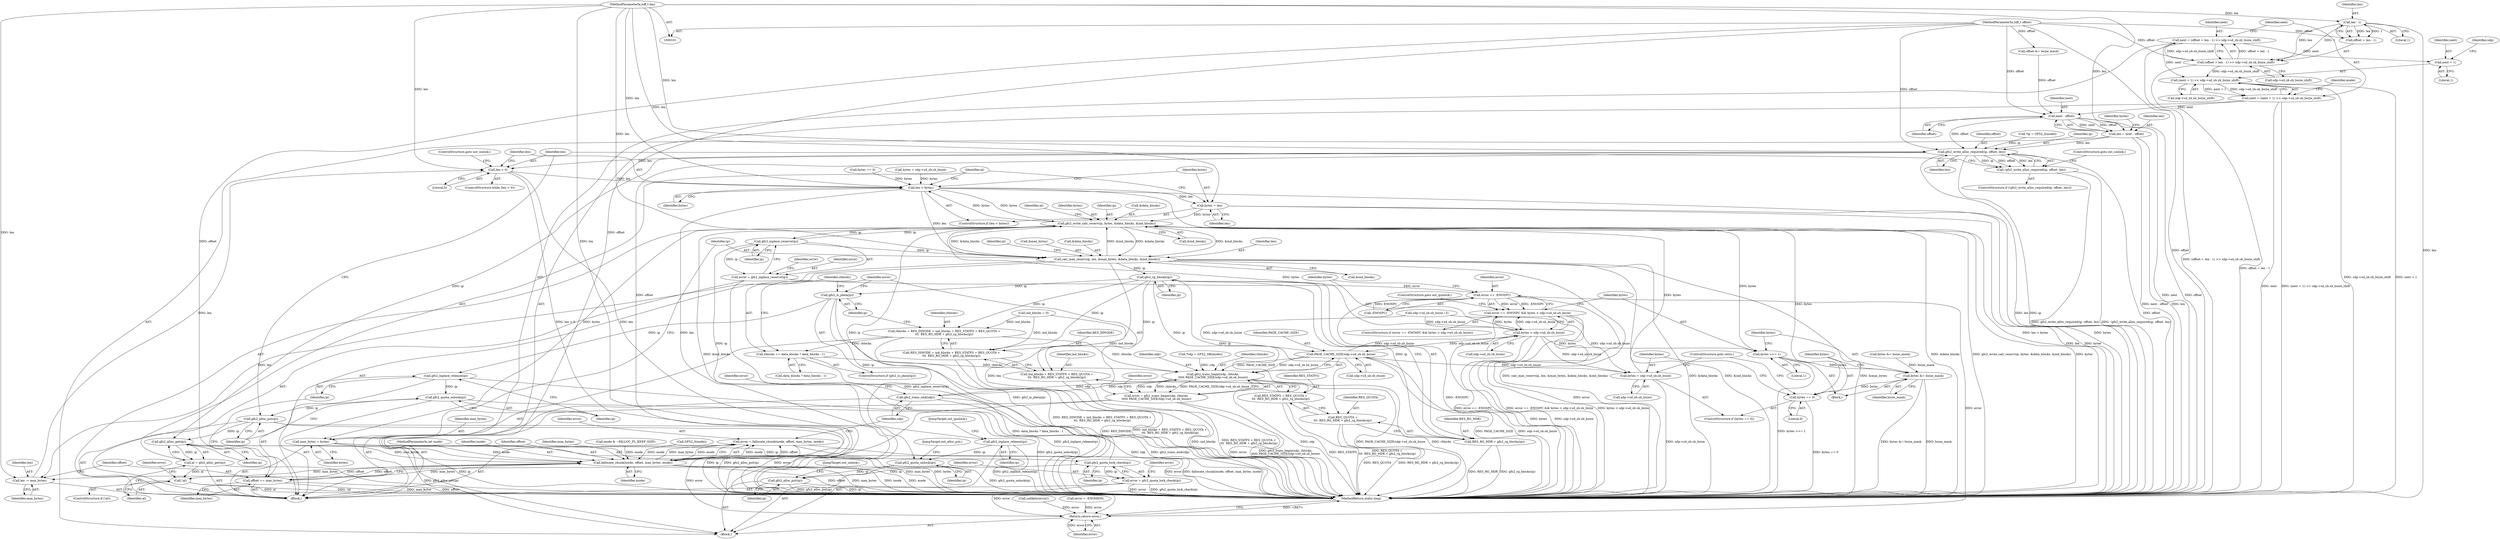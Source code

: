 digraph "1_linux_64dd153c83743af81f20924c6343652d731eeecb_2@integer" {
"1000154" [label="(Call,next = (offset + len - 1) >> sdp->sd_sb.sb_bsize_shift)"];
"1000156" [label="(Call,(offset + len - 1) >> sdp->sd_sb.sb_bsize_shift)"];
"1000104" [label="(MethodParameterIn,loff_t offset)"];
"1000159" [label="(Call,len - 1)"];
"1000105" [label="(MethodParameterIn,loff_t len)"];
"1000169" [label="(Call,(next + 1) << sdp->sd_sb.sb_bsize_shift)"];
"1000167" [label="(Call,next = (next + 1) << sdp->sd_sb.sb_bsize_shift)"];
"1000190" [label="(Call,next - offset)"];
"1000188" [label="(Call,len = next - offset)"];
"1000249" [label="(Call,gfs2_write_alloc_required(ip, offset, len))"];
"1000248" [label="(Call,!gfs2_write_alloc_required(ip, offset, len))"];
"1000255" [label="(Call,len > 0)"];
"1000260" [label="(Call,len < bytes)"];
"1000263" [label="(Call,bytes = len)"];
"1000287" [label="(Call,gfs2_write_calc_reserv(ip, bytes, &data_blocks, &ind_blocks))"];
"1000303" [label="(Call,gfs2_inplace_reserve(ip))"];
"1000301" [label="(Call,error = gfs2_inplace_reserve(ip))"];
"1000310" [label="(Call,error == -ENOSPC)"];
"1000309" [label="(Call,error == -ENOSPC && bytes > sdp->sd_sb.sb_bsize)"];
"1000444" [label="(Return,return error;)"];
"1000344" [label="(Call,calc_max_reserv(ip, len, &max_bytes, &data_blocks, &ind_blocks))"];
"1000372" [label="(Call,gfs2_rg_blocks(ip))"];
"1000360" [label="(Call,rblocks = RES_DINODE + ind_blocks + RES_STATFS + RES_QUOTA +\n\t\t\t  RES_RG_HDR + gfs2_rg_blocks(ip))"];
"1000377" [label="(Call,rblocks += data_blocks ? data_blocks : 1)"];
"1000385" [label="(Call,gfs2_trans_begin(sdp, rblocks,\n\t\t\t\t\t PAGE_CACHE_SIZE/sdp->sd_sb.sb_bsize))"];
"1000383" [label="(Call,error = gfs2_trans_begin(sdp, rblocks,\n\t\t\t\t\t PAGE_CACHE_SIZE/sdp->sd_sb.sb_bsize))"];
"1000405" [label="(Call,gfs2_trans_end(sdp))"];
"1000362" [label="(Call,RES_DINODE + ind_blocks + RES_STATFS + RES_QUOTA +\n\t\t\t  RES_RG_HDR + gfs2_rg_blocks(ip))"];
"1000364" [label="(Call,ind_blocks + RES_STATFS + RES_QUOTA +\n\t\t\t  RES_RG_HDR + gfs2_rg_blocks(ip))"];
"1000366" [label="(Call,RES_STATFS + RES_QUOTA +\n\t\t\t  RES_RG_HDR + gfs2_rg_blocks(ip))"];
"1000368" [label="(Call,RES_QUOTA +\n\t\t\t  RES_RG_HDR + gfs2_rg_blocks(ip))"];
"1000370" [label="(Call,RES_RG_HDR + gfs2_rg_blocks(ip))"];
"1000375" [label="(Call,gfs2_is_jdata(ip))"];
"1000416" [label="(Call,gfs2_inplace_release(ip))"];
"1000418" [label="(Call,gfs2_quota_unlock(ip))"];
"1000420" [label="(Call,gfs2_alloc_put(ip))"];
"1000268" [label="(Call,gfs2_alloc_get(ip))"];
"1000266" [label="(Call,al = gfs2_alloc_get(ip))"];
"1000271" [label="(Call,!al)"];
"1000281" [label="(Call,gfs2_quota_lock_check(ip))"];
"1000279" [label="(Call,error = gfs2_quota_lock_check(ip))"];
"1000430" [label="(Call,gfs2_alloc_put(ip))"];
"1000424" [label="(Call,gfs2_inplace_release(ip))"];
"1000427" [label="(Call,gfs2_quota_unlock(ip))"];
"1000410" [label="(Call,len -= max_bytes)"];
"1000314" [label="(Call,bytes > sdp->sd_sb.sb_bsize)"];
"1000322" [label="(Call,bytes >>= 1)"];
"1000325" [label="(Call,bytes &= bsize_mask)"];
"1000329" [label="(Call,bytes == 0)"];
"1000332" [label="(Call,bytes = sdp->sd_sb.sb_bsize)"];
"1000388" [label="(Call,PAGE_CACHE_SIZE/sdp->sd_sb.sb_bsize)"];
"1000341" [label="(Call,max_bytes = bytes)"];
"1000400" [label="(Call,fallocate_chunk(inode, offset, max_bytes, mode))"];
"1000398" [label="(Call,error = fallocate_chunk(inode, offset, max_bytes, mode))"];
"1000413" [label="(Call,offset += max_bytes)"];
"1000170" [label="(Call,next + 1)"];
"1000254" [label="(ControlStructure,while (len > 0))"];
"1000269" [label="(Identifier,ip)"];
"1000355" [label="(Identifier,al)"];
"1000383" [label="(Call,error = gfs2_trans_begin(sdp, rblocks,\n\t\t\t\t\t PAGE_CACHE_SIZE/sdp->sd_sb.sb_bsize))"];
"1000321" [label="(Block,)"];
"1000170" [label="(Call,next + 1)"];
"1000332" [label="(Call,bytes = sdp->sd_sb.sb_bsize)"];
"1000284" [label="(Identifier,error)"];
"1000347" [label="(Call,&max_bytes)"];
"1000314" [label="(Call,bytes > sdp->sd_sb.sb_bsize)"];
"1000256" [label="(Identifier,len)"];
"1000322" [label="(Call,bytes >>= 1)"];
"1000118" [label="(Call,*sdp = GFS2_SB(inode))"];
"1000266" [label="(Call,al = gfs2_alloc_get(ip))"];
"1000432" [label="(JumpTarget,out_unlock:)"];
"1000249" [label="(Call,gfs2_write_alloc_required(ip, offset, len))"];
"1000262" [label="(Identifier,bytes)"];
"1000344" [label="(Call,calc_max_reserv(ip, len, &max_bytes, &data_blocks, &ind_blocks))"];
"1000404" [label="(Identifier,mode)"];
"1000331" [label="(Literal,0)"];
"1000171" [label="(Identifier,next)"];
"1000413" [label="(Call,offset += max_bytes)"];
"1000199" [label="(Call,sdp->sd_sb.sb_bsize / 2)"];
"1000212" [label="(Call,bytes &= bsize_mask)"];
"1000289" [label="(Identifier,bytes)"];
"1000188" [label="(Call,len = next - offset)"];
"1000410" [label="(Call,len -= max_bytes)"];
"1000123" [label="(Call,*ip = GFS2_I(inode))"];
"1000370" [label="(Call,RES_RG_HDR + gfs2_rg_blocks(ip))"];
"1000157" [label="(Call,offset + len - 1)"];
"1000161" [label="(Literal,1)"];
"1000132" [label="(Call,ind_blocks = 0)"];
"1000259" [label="(ControlStructure,if (len < bytes))"];
"1000309" [label="(Call,error == -ENOSPC && bytes > sdp->sd_sb.sb_bsize)"];
"1000422" [label="(ControlStructure,goto out_unlock;)"];
"1000333" [label="(Identifier,bytes)"];
"1000257" [label="(Literal,0)"];
"1000371" [label="(Identifier,RES_RG_HDR)"];
"1000424" [label="(Call,gfs2_inplace_release(ip))"];
"1000271" [label="(Call,!al)"];
"1000316" [label="(Call,sdp->sd_sb.sb_bsize)"];
"1000311" [label="(Identifier,error)"];
"1000343" [label="(Identifier,bytes)"];
"1000292" [label="(Call,&ind_blocks)"];
"1000219" [label="(Call,bytes = sdp->sd_sb.sb_bsize)"];
"1000445" [label="(Identifier,error)"];
"1000377" [label="(Call,rblocks += data_blocks ? data_blocks : 1)"];
"1000275" [label="(Identifier,error)"];
"1000328" [label="(ControlStructure,if (bytes == 0))"];
"1000323" [label="(Identifier,bytes)"];
"1000310" [label="(Call,error == -ENOSPC)"];
"1000280" [label="(Identifier,error)"];
"1000403" [label="(Identifier,max_bytes)"];
"1000179" [label="(Call,mode & ~FALLOC_FL_KEEP_SIZE)"];
"1000329" [label="(Call,bytes == 0)"];
"1000180" [label="(Identifier,mode)"];
"1000446" [label="(MethodReturn,static long)"];
"1000125" [label="(Call,GFS2_I(inode))"];
"1000303" [label="(Call,gfs2_inplace_reserve(ip))"];
"1000173" [label="(Call,sdp->sd_sb.sb_bsize_shift)"];
"1000325" [label="(Call,bytes &= bsize_mask)"];
"1000398" [label="(Call,error = fallocate_chunk(inode, offset, max_bytes, mode))"];
"1000419" [label="(Identifier,ip)"];
"1000287" [label="(Call,gfs2_write_calc_reserv(ip, bytes, &data_blocks, &ind_blocks))"];
"1000244" [label="(Call,unlikely(error))"];
"1000429" [label="(JumpTarget,out_alloc_put:)"];
"1000264" [label="(Identifier,bytes)"];
"1000190" [label="(Call,next - offset)"];
"1000334" [label="(Call,sdp->sd_sb.sb_bsize)"];
"1000261" [label="(Identifier,len)"];
"1000406" [label="(Identifier,sdp)"];
"1000162" [label="(Call,sdp->sd_sb.sb_bsize_shift)"];
"1000304" [label="(Identifier,ip)"];
"1000302" [label="(Identifier,error)"];
"1000308" [label="(ControlStructure,if (error == -ENOSPC && bytes > sdp->sd_sb.sb_bsize))"];
"1000216" [label="(Call,bytes == 0)"];
"1000430" [label="(Call,gfs2_alloc_put(ip))"];
"1000247" [label="(ControlStructure,if (!gfs2_write_alloc_required(ip, offset, len)))"];
"1000367" [label="(Identifier,RES_STATFS)"];
"1000175" [label="(Identifier,sdp)"];
"1000250" [label="(Identifier,ip)"];
"1000376" [label="(Identifier,ip)"];
"1000172" [label="(Literal,1)"];
"1000268" [label="(Call,gfs2_alloc_get(ip))"];
"1000191" [label="(Identifier,next)"];
"1000106" [label="(Block,)"];
"1000301" [label="(Call,error = gfs2_inplace_reserve(ip))"];
"1000389" [label="(Identifier,PAGE_CACHE_SIZE)"];
"1000260" [label="(Call,len < bytes)"];
"1000345" [label="(Identifier,ip)"];
"1000288" [label="(Identifier,ip)"];
"1000251" [label="(Identifier,offset)"];
"1000414" [label="(Identifier,offset)"];
"1000324" [label="(Literal,1)"];
"1000270" [label="(ControlStructure,if (!al))"];
"1000375" [label="(Call,gfs2_is_jdata(ip))"];
"1000192" [label="(Identifier,offset)"];
"1000363" [label="(Identifier,RES_DINODE)"];
"1000444" [label="(Return,return error;)"];
"1000385" [label="(Call,gfs2_trans_begin(sdp, rblocks,\n\t\t\t\t\t PAGE_CACHE_SIZE/sdp->sd_sb.sb_bsize))"];
"1000426" [label="(JumpTarget,out_qunlock:)"];
"1000364" [label="(Call,ind_blocks + RES_STATFS + RES_QUOTA +\n\t\t\t  RES_RG_HDR + gfs2_rg_blocks(ip))"];
"1000154" [label="(Call,next = (offset + len - 1) >> sdp->sd_sb.sb_bsize_shift)"];
"1000418" [label="(Call,gfs2_quota_unlock(ip))"];
"1000103" [label="(MethodParameterIn,int mode)"];
"1000315" [label="(Identifier,bytes)"];
"1000400" [label="(Call,fallocate_chunk(inode, offset, max_bytes, mode))"];
"1000306" [label="(Identifier,error)"];
"1000362" [label="(Call,RES_DINODE + ind_blocks + RES_STATFS + RES_QUOTA +\n\t\t\t  RES_RG_HDR + gfs2_rg_blocks(ip))"];
"1000366" [label="(Call,RES_STATFS + RES_QUOTA +\n\t\t\t  RES_RG_HDR + gfs2_rg_blocks(ip))"];
"1000379" [label="(Call,data_blocks ? data_blocks : 1)"];
"1000330" [label="(Identifier,bytes)"];
"1000411" [label="(Identifier,len)"];
"1000326" [label="(Identifier,bytes)"];
"1000267" [label="(Identifier,al)"];
"1000368" [label="(Call,RES_QUOTA +\n\t\t\t  RES_RG_HDR + gfs2_rg_blocks(ip))"];
"1000339" [label="(ControlStructure,goto retry;)"];
"1000167" [label="(Call,next = (next + 1) << sdp->sd_sb.sb_bsize_shift)"];
"1000351" [label="(Call,&ind_blocks)"];
"1000185" [label="(Call,offset &= bsize_mask)"];
"1000412" [label="(Identifier,max_bytes)"];
"1000265" [label="(Identifier,len)"];
"1000360" [label="(Call,rblocks = RES_DINODE + ind_blocks + RES_STATFS + RES_QUOTA +\n\t\t\t  RES_RG_HDR + gfs2_rg_blocks(ip))"];
"1000417" [label="(Identifier,ip)"];
"1000155" [label="(Identifier,next)"];
"1000420" [label="(Call,gfs2_alloc_put(ip))"];
"1000341" [label="(Call,max_bytes = bytes)"];
"1000384" [label="(Identifier,error)"];
"1000431" [label="(Identifier,ip)"];
"1000189" [label="(Identifier,len)"];
"1000399" [label="(Identifier,error)"];
"1000168" [label="(Identifier,next)"];
"1000390" [label="(Call,sdp->sd_sb.sb_bsize)"];
"1000272" [label="(Identifier,al)"];
"1000258" [label="(Block,)"];
"1000290" [label="(Call,&data_blocks)"];
"1000349" [label="(Call,&data_blocks)"];
"1000346" [label="(Identifier,len)"];
"1000281" [label="(Call,gfs2_quota_lock_check(ip))"];
"1000428" [label="(Identifier,ip)"];
"1000401" [label="(Identifier,inode)"];
"1000373" [label="(Identifier,ip)"];
"1000169" [label="(Call,(next + 1) << sdp->sd_sb.sb_bsize_shift)"];
"1000296" [label="(Identifier,al)"];
"1000263" [label="(Call,bytes = len)"];
"1000388" [label="(Call,PAGE_CACHE_SIZE/sdp->sd_sb.sb_bsize)"];
"1000194" [label="(Identifier,bytes)"];
"1000274" [label="(Call,error = -ENOMEM)"];
"1000415" [label="(Identifier,max_bytes)"];
"1000327" [label="(Identifier,bsize_mask)"];
"1000160" [label="(Identifier,len)"];
"1000387" [label="(Identifier,rblocks)"];
"1000248" [label="(Call,!gfs2_write_alloc_required(ip, offset, len))"];
"1000365" [label="(Identifier,ind_blocks)"];
"1000252" [label="(Identifier,len)"];
"1000386" [label="(Identifier,sdp)"];
"1000361" [label="(Identifier,rblocks)"];
"1000279" [label="(Call,error = gfs2_quota_lock_check(ip))"];
"1000408" [label="(Identifier,error)"];
"1000427" [label="(Call,gfs2_quota_unlock(ip))"];
"1000425" [label="(Identifier,ip)"];
"1000342" [label="(Identifier,max_bytes)"];
"1000369" [label="(Identifier,RES_QUOTA)"];
"1000253" [label="(ControlStructure,goto out_unlock;)"];
"1000372" [label="(Call,gfs2_rg_blocks(ip))"];
"1000374" [label="(ControlStructure,if (gfs2_is_jdata(ip)))"];
"1000396" [label="(Identifier,error)"];
"1000312" [label="(Call,-ENOSPC)"];
"1000340" [label="(ControlStructure,goto out_qunlock;)"];
"1000416" [label="(Call,gfs2_inplace_release(ip))"];
"1000402" [label="(Identifier,offset)"];
"1000105" [label="(MethodParameterIn,loff_t len)"];
"1000282" [label="(Identifier,ip)"];
"1000104" [label="(MethodParameterIn,loff_t offset)"];
"1000156" [label="(Call,(offset + len - 1) >> sdp->sd_sb.sb_bsize_shift)"];
"1000378" [label="(Identifier,rblocks)"];
"1000421" [label="(Identifier,ip)"];
"1000405" [label="(Call,gfs2_trans_end(sdp))"];
"1000159" [label="(Call,len - 1)"];
"1000255" [label="(Call,len > 0)"];
"1000154" -> "1000106"  [label="AST: "];
"1000154" -> "1000156"  [label="CFG: "];
"1000155" -> "1000154"  [label="AST: "];
"1000156" -> "1000154"  [label="AST: "];
"1000168" -> "1000154"  [label="CFG: "];
"1000154" -> "1000446"  [label="DDG: (offset + len - 1) >> sdp->sd_sb.sb_bsize_shift"];
"1000156" -> "1000154"  [label="DDG: offset + len - 1"];
"1000156" -> "1000154"  [label="DDG: sdp->sd_sb.sb_bsize_shift"];
"1000154" -> "1000169"  [label="DDG: next"];
"1000154" -> "1000170"  [label="DDG: next"];
"1000156" -> "1000162"  [label="CFG: "];
"1000157" -> "1000156"  [label="AST: "];
"1000162" -> "1000156"  [label="AST: "];
"1000156" -> "1000446"  [label="DDG: offset + len - 1"];
"1000104" -> "1000156"  [label="DDG: offset"];
"1000159" -> "1000156"  [label="DDG: len"];
"1000159" -> "1000156"  [label="DDG: 1"];
"1000156" -> "1000169"  [label="DDG: sdp->sd_sb.sb_bsize_shift"];
"1000104" -> "1000101"  [label="AST: "];
"1000104" -> "1000446"  [label="DDG: offset"];
"1000104" -> "1000157"  [label="DDG: offset"];
"1000104" -> "1000185"  [label="DDG: offset"];
"1000104" -> "1000190"  [label="DDG: offset"];
"1000104" -> "1000249"  [label="DDG: offset"];
"1000104" -> "1000400"  [label="DDG: offset"];
"1000104" -> "1000413"  [label="DDG: offset"];
"1000159" -> "1000157"  [label="AST: "];
"1000159" -> "1000161"  [label="CFG: "];
"1000160" -> "1000159"  [label="AST: "];
"1000161" -> "1000159"  [label="AST: "];
"1000157" -> "1000159"  [label="CFG: "];
"1000159" -> "1000446"  [label="DDG: len"];
"1000159" -> "1000157"  [label="DDG: len"];
"1000159" -> "1000157"  [label="DDG: 1"];
"1000105" -> "1000159"  [label="DDG: len"];
"1000105" -> "1000101"  [label="AST: "];
"1000105" -> "1000446"  [label="DDG: len"];
"1000105" -> "1000188"  [label="DDG: len"];
"1000105" -> "1000249"  [label="DDG: len"];
"1000105" -> "1000255"  [label="DDG: len"];
"1000105" -> "1000260"  [label="DDG: len"];
"1000105" -> "1000263"  [label="DDG: len"];
"1000105" -> "1000344"  [label="DDG: len"];
"1000105" -> "1000410"  [label="DDG: len"];
"1000169" -> "1000167"  [label="AST: "];
"1000169" -> "1000173"  [label="CFG: "];
"1000170" -> "1000169"  [label="AST: "];
"1000173" -> "1000169"  [label="AST: "];
"1000167" -> "1000169"  [label="CFG: "];
"1000169" -> "1000446"  [label="DDG: sdp->sd_sb.sb_bsize_shift"];
"1000169" -> "1000446"  [label="DDG: next + 1"];
"1000169" -> "1000167"  [label="DDG: next + 1"];
"1000169" -> "1000167"  [label="DDG: sdp->sd_sb.sb_bsize_shift"];
"1000167" -> "1000106"  [label="AST: "];
"1000168" -> "1000167"  [label="AST: "];
"1000180" -> "1000167"  [label="CFG: "];
"1000167" -> "1000446"  [label="DDG: next"];
"1000167" -> "1000446"  [label="DDG: (next + 1) << sdp->sd_sb.sb_bsize_shift"];
"1000167" -> "1000190"  [label="DDG: next"];
"1000190" -> "1000188"  [label="AST: "];
"1000190" -> "1000192"  [label="CFG: "];
"1000191" -> "1000190"  [label="AST: "];
"1000192" -> "1000190"  [label="AST: "];
"1000188" -> "1000190"  [label="CFG: "];
"1000190" -> "1000446"  [label="DDG: next"];
"1000190" -> "1000446"  [label="DDG: offset"];
"1000190" -> "1000188"  [label="DDG: next"];
"1000190" -> "1000188"  [label="DDG: offset"];
"1000185" -> "1000190"  [label="DDG: offset"];
"1000190" -> "1000249"  [label="DDG: offset"];
"1000188" -> "1000106"  [label="AST: "];
"1000189" -> "1000188"  [label="AST: "];
"1000194" -> "1000188"  [label="CFG: "];
"1000188" -> "1000446"  [label="DDG: next - offset"];
"1000188" -> "1000446"  [label="DDG: len"];
"1000188" -> "1000249"  [label="DDG: len"];
"1000249" -> "1000248"  [label="AST: "];
"1000249" -> "1000252"  [label="CFG: "];
"1000250" -> "1000249"  [label="AST: "];
"1000251" -> "1000249"  [label="AST: "];
"1000252" -> "1000249"  [label="AST: "];
"1000248" -> "1000249"  [label="CFG: "];
"1000249" -> "1000446"  [label="DDG: offset"];
"1000249" -> "1000446"  [label="DDG: len"];
"1000249" -> "1000446"  [label="DDG: ip"];
"1000249" -> "1000248"  [label="DDG: ip"];
"1000249" -> "1000248"  [label="DDG: offset"];
"1000249" -> "1000248"  [label="DDG: len"];
"1000123" -> "1000249"  [label="DDG: ip"];
"1000249" -> "1000255"  [label="DDG: len"];
"1000249" -> "1000268"  [label="DDG: ip"];
"1000249" -> "1000400"  [label="DDG: offset"];
"1000248" -> "1000247"  [label="AST: "];
"1000253" -> "1000248"  [label="CFG: "];
"1000256" -> "1000248"  [label="CFG: "];
"1000248" -> "1000446"  [label="DDG: !gfs2_write_alloc_required(ip, offset, len)"];
"1000248" -> "1000446"  [label="DDG: gfs2_write_alloc_required(ip, offset, len)"];
"1000255" -> "1000254"  [label="AST: "];
"1000255" -> "1000257"  [label="CFG: "];
"1000256" -> "1000255"  [label="AST: "];
"1000257" -> "1000255"  [label="AST: "];
"1000261" -> "1000255"  [label="CFG: "];
"1000422" -> "1000255"  [label="CFG: "];
"1000255" -> "1000446"  [label="DDG: len > 0"];
"1000255" -> "1000446"  [label="DDG: len"];
"1000410" -> "1000255"  [label="DDG: len"];
"1000255" -> "1000260"  [label="DDG: len"];
"1000260" -> "1000259"  [label="AST: "];
"1000260" -> "1000262"  [label="CFG: "];
"1000261" -> "1000260"  [label="AST: "];
"1000262" -> "1000260"  [label="AST: "];
"1000264" -> "1000260"  [label="CFG: "];
"1000267" -> "1000260"  [label="CFG: "];
"1000260" -> "1000446"  [label="DDG: len < bytes"];
"1000260" -> "1000446"  [label="DDG: bytes"];
"1000260" -> "1000446"  [label="DDG: len"];
"1000216" -> "1000260"  [label="DDG: bytes"];
"1000219" -> "1000260"  [label="DDG: bytes"];
"1000287" -> "1000260"  [label="DDG: bytes"];
"1000260" -> "1000263"  [label="DDG: len"];
"1000260" -> "1000287"  [label="DDG: bytes"];
"1000260" -> "1000344"  [label="DDG: len"];
"1000263" -> "1000259"  [label="AST: "];
"1000263" -> "1000265"  [label="CFG: "];
"1000264" -> "1000263"  [label="AST: "];
"1000265" -> "1000263"  [label="AST: "];
"1000267" -> "1000263"  [label="CFG: "];
"1000263" -> "1000446"  [label="DDG: len"];
"1000263" -> "1000446"  [label="DDG: bytes"];
"1000263" -> "1000287"  [label="DDG: bytes"];
"1000287" -> "1000258"  [label="AST: "];
"1000287" -> "1000292"  [label="CFG: "];
"1000288" -> "1000287"  [label="AST: "];
"1000289" -> "1000287"  [label="AST: "];
"1000290" -> "1000287"  [label="AST: "];
"1000292" -> "1000287"  [label="AST: "];
"1000296" -> "1000287"  [label="CFG: "];
"1000287" -> "1000446"  [label="DDG: &ind_blocks"];
"1000287" -> "1000446"  [label="DDG: &data_blocks"];
"1000287" -> "1000446"  [label="DDG: gfs2_write_calc_reserv(ip, bytes, &data_blocks, &ind_blocks)"];
"1000287" -> "1000446"  [label="DDG: bytes"];
"1000281" -> "1000287"  [label="DDG: ip"];
"1000303" -> "1000287"  [label="DDG: ip"];
"1000332" -> "1000287"  [label="DDG: bytes"];
"1000329" -> "1000287"  [label="DDG: bytes"];
"1000344" -> "1000287"  [label="DDG: &data_blocks"];
"1000344" -> "1000287"  [label="DDG: &ind_blocks"];
"1000287" -> "1000303"  [label="DDG: ip"];
"1000287" -> "1000314"  [label="DDG: bytes"];
"1000287" -> "1000322"  [label="DDG: bytes"];
"1000287" -> "1000341"  [label="DDG: bytes"];
"1000287" -> "1000344"  [label="DDG: &data_blocks"];
"1000287" -> "1000344"  [label="DDG: &ind_blocks"];
"1000303" -> "1000301"  [label="AST: "];
"1000303" -> "1000304"  [label="CFG: "];
"1000304" -> "1000303"  [label="AST: "];
"1000301" -> "1000303"  [label="CFG: "];
"1000303" -> "1000301"  [label="DDG: ip"];
"1000303" -> "1000344"  [label="DDG: ip"];
"1000303" -> "1000427"  [label="DDG: ip"];
"1000301" -> "1000258"  [label="AST: "];
"1000302" -> "1000301"  [label="AST: "];
"1000306" -> "1000301"  [label="CFG: "];
"1000301" -> "1000446"  [label="DDG: gfs2_inplace_reserve(ip)"];
"1000301" -> "1000310"  [label="DDG: error"];
"1000310" -> "1000309"  [label="AST: "];
"1000310" -> "1000312"  [label="CFG: "];
"1000311" -> "1000310"  [label="AST: "];
"1000312" -> "1000310"  [label="AST: "];
"1000315" -> "1000310"  [label="CFG: "];
"1000309" -> "1000310"  [label="CFG: "];
"1000310" -> "1000446"  [label="DDG: -ENOSPC"];
"1000310" -> "1000446"  [label="DDG: error"];
"1000310" -> "1000309"  [label="DDG: error"];
"1000310" -> "1000309"  [label="DDG: -ENOSPC"];
"1000312" -> "1000310"  [label="DDG: ENOSPC"];
"1000310" -> "1000444"  [label="DDG: error"];
"1000309" -> "1000308"  [label="AST: "];
"1000309" -> "1000314"  [label="CFG: "];
"1000314" -> "1000309"  [label="AST: "];
"1000323" -> "1000309"  [label="CFG: "];
"1000340" -> "1000309"  [label="CFG: "];
"1000309" -> "1000446"  [label="DDG: error == -ENOSPC"];
"1000309" -> "1000446"  [label="DDG: error == -ENOSPC && bytes > sdp->sd_sb.sb_bsize"];
"1000309" -> "1000446"  [label="DDG: bytes > sdp->sd_sb.sb_bsize"];
"1000314" -> "1000309"  [label="DDG: bytes"];
"1000314" -> "1000309"  [label="DDG: sdp->sd_sb.sb_bsize"];
"1000444" -> "1000106"  [label="AST: "];
"1000444" -> "1000445"  [label="CFG: "];
"1000445" -> "1000444"  [label="AST: "];
"1000446" -> "1000444"  [label="CFG: "];
"1000444" -> "1000446"  [label="DDG: <RET>"];
"1000445" -> "1000444"  [label="DDG: error"];
"1000274" -> "1000444"  [label="DDG: error"];
"1000244" -> "1000444"  [label="DDG: error"];
"1000398" -> "1000444"  [label="DDG: error"];
"1000279" -> "1000444"  [label="DDG: error"];
"1000383" -> "1000444"  [label="DDG: error"];
"1000344" -> "1000258"  [label="AST: "];
"1000344" -> "1000351"  [label="CFG: "];
"1000345" -> "1000344"  [label="AST: "];
"1000346" -> "1000344"  [label="AST: "];
"1000347" -> "1000344"  [label="AST: "];
"1000349" -> "1000344"  [label="AST: "];
"1000351" -> "1000344"  [label="AST: "];
"1000355" -> "1000344"  [label="CFG: "];
"1000344" -> "1000446"  [label="DDG: &data_blocks"];
"1000344" -> "1000446"  [label="DDG: calc_max_reserv(ip, len, &max_bytes, &data_blocks, &ind_blocks)"];
"1000344" -> "1000446"  [label="DDG: &ind_blocks"];
"1000344" -> "1000446"  [label="DDG: &max_bytes"];
"1000344" -> "1000446"  [label="DDG: len"];
"1000344" -> "1000372"  [label="DDG: ip"];
"1000344" -> "1000410"  [label="DDG: len"];
"1000372" -> "1000370"  [label="AST: "];
"1000372" -> "1000373"  [label="CFG: "];
"1000373" -> "1000372"  [label="AST: "];
"1000370" -> "1000372"  [label="CFG: "];
"1000372" -> "1000360"  [label="DDG: ip"];
"1000372" -> "1000362"  [label="DDG: ip"];
"1000372" -> "1000364"  [label="DDG: ip"];
"1000372" -> "1000366"  [label="DDG: ip"];
"1000372" -> "1000368"  [label="DDG: ip"];
"1000372" -> "1000370"  [label="DDG: ip"];
"1000372" -> "1000375"  [label="DDG: ip"];
"1000360" -> "1000258"  [label="AST: "];
"1000360" -> "1000362"  [label="CFG: "];
"1000361" -> "1000360"  [label="AST: "];
"1000362" -> "1000360"  [label="AST: "];
"1000376" -> "1000360"  [label="CFG: "];
"1000360" -> "1000446"  [label="DDG: RES_DINODE + ind_blocks + RES_STATFS + RES_QUOTA +\n\t\t\t  RES_RG_HDR + gfs2_rg_blocks(ip)"];
"1000132" -> "1000360"  [label="DDG: ind_blocks"];
"1000360" -> "1000377"  [label="DDG: rblocks"];
"1000360" -> "1000385"  [label="DDG: rblocks"];
"1000377" -> "1000374"  [label="AST: "];
"1000377" -> "1000379"  [label="CFG: "];
"1000378" -> "1000377"  [label="AST: "];
"1000379" -> "1000377"  [label="AST: "];
"1000384" -> "1000377"  [label="CFG: "];
"1000377" -> "1000446"  [label="DDG: data_blocks ? data_blocks : 1"];
"1000377" -> "1000385"  [label="DDG: rblocks"];
"1000385" -> "1000383"  [label="AST: "];
"1000385" -> "1000388"  [label="CFG: "];
"1000386" -> "1000385"  [label="AST: "];
"1000387" -> "1000385"  [label="AST: "];
"1000388" -> "1000385"  [label="AST: "];
"1000383" -> "1000385"  [label="CFG: "];
"1000385" -> "1000446"  [label="DDG: PAGE_CACHE_SIZE/sdp->sd_sb.sb_bsize"];
"1000385" -> "1000446"  [label="DDG: rblocks"];
"1000385" -> "1000446"  [label="DDG: sdp"];
"1000385" -> "1000383"  [label="DDG: sdp"];
"1000385" -> "1000383"  [label="DDG: rblocks"];
"1000385" -> "1000383"  [label="DDG: PAGE_CACHE_SIZE/sdp->sd_sb.sb_bsize"];
"1000405" -> "1000385"  [label="DDG: sdp"];
"1000118" -> "1000385"  [label="DDG: sdp"];
"1000388" -> "1000385"  [label="DDG: PAGE_CACHE_SIZE"];
"1000388" -> "1000385"  [label="DDG: sdp->sd_sb.sb_bsize"];
"1000385" -> "1000405"  [label="DDG: sdp"];
"1000383" -> "1000258"  [label="AST: "];
"1000384" -> "1000383"  [label="AST: "];
"1000396" -> "1000383"  [label="CFG: "];
"1000383" -> "1000446"  [label="DDG: error"];
"1000383" -> "1000446"  [label="DDG: gfs2_trans_begin(sdp, rblocks,\n\t\t\t\t\t PAGE_CACHE_SIZE/sdp->sd_sb.sb_bsize)"];
"1000405" -> "1000258"  [label="AST: "];
"1000405" -> "1000406"  [label="CFG: "];
"1000406" -> "1000405"  [label="AST: "];
"1000408" -> "1000405"  [label="CFG: "];
"1000405" -> "1000446"  [label="DDG: gfs2_trans_end(sdp)"];
"1000405" -> "1000446"  [label="DDG: sdp"];
"1000362" -> "1000364"  [label="CFG: "];
"1000363" -> "1000362"  [label="AST: "];
"1000364" -> "1000362"  [label="AST: "];
"1000362" -> "1000446"  [label="DDG: ind_blocks + RES_STATFS + RES_QUOTA +\n\t\t\t  RES_RG_HDR + gfs2_rg_blocks(ip)"];
"1000362" -> "1000446"  [label="DDG: RES_DINODE"];
"1000132" -> "1000362"  [label="DDG: ind_blocks"];
"1000364" -> "1000366"  [label="CFG: "];
"1000365" -> "1000364"  [label="AST: "];
"1000366" -> "1000364"  [label="AST: "];
"1000364" -> "1000446"  [label="DDG: ind_blocks"];
"1000364" -> "1000446"  [label="DDG: RES_STATFS + RES_QUOTA +\n\t\t\t  RES_RG_HDR + gfs2_rg_blocks(ip)"];
"1000132" -> "1000364"  [label="DDG: ind_blocks"];
"1000366" -> "1000368"  [label="CFG: "];
"1000367" -> "1000366"  [label="AST: "];
"1000368" -> "1000366"  [label="AST: "];
"1000366" -> "1000446"  [label="DDG: RES_QUOTA +\n\t\t\t  RES_RG_HDR + gfs2_rg_blocks(ip)"];
"1000366" -> "1000446"  [label="DDG: RES_STATFS"];
"1000368" -> "1000370"  [label="CFG: "];
"1000369" -> "1000368"  [label="AST: "];
"1000370" -> "1000368"  [label="AST: "];
"1000368" -> "1000446"  [label="DDG: RES_QUOTA"];
"1000368" -> "1000446"  [label="DDG: RES_RG_HDR + gfs2_rg_blocks(ip)"];
"1000371" -> "1000370"  [label="AST: "];
"1000370" -> "1000446"  [label="DDG: gfs2_rg_blocks(ip)"];
"1000370" -> "1000446"  [label="DDG: RES_RG_HDR"];
"1000375" -> "1000374"  [label="AST: "];
"1000375" -> "1000376"  [label="CFG: "];
"1000376" -> "1000375"  [label="AST: "];
"1000378" -> "1000375"  [label="CFG: "];
"1000384" -> "1000375"  [label="CFG: "];
"1000375" -> "1000446"  [label="DDG: gfs2_is_jdata(ip)"];
"1000375" -> "1000416"  [label="DDG: ip"];
"1000375" -> "1000424"  [label="DDG: ip"];
"1000416" -> "1000258"  [label="AST: "];
"1000416" -> "1000417"  [label="CFG: "];
"1000417" -> "1000416"  [label="AST: "];
"1000419" -> "1000416"  [label="CFG: "];
"1000416" -> "1000446"  [label="DDG: gfs2_inplace_release(ip)"];
"1000416" -> "1000418"  [label="DDG: ip"];
"1000418" -> "1000258"  [label="AST: "];
"1000418" -> "1000419"  [label="CFG: "];
"1000419" -> "1000418"  [label="AST: "];
"1000421" -> "1000418"  [label="CFG: "];
"1000418" -> "1000446"  [label="DDG: gfs2_quota_unlock(ip)"];
"1000418" -> "1000420"  [label="DDG: ip"];
"1000420" -> "1000258"  [label="AST: "];
"1000420" -> "1000421"  [label="CFG: "];
"1000421" -> "1000420"  [label="AST: "];
"1000256" -> "1000420"  [label="CFG: "];
"1000420" -> "1000446"  [label="DDG: gfs2_alloc_put(ip)"];
"1000420" -> "1000446"  [label="DDG: ip"];
"1000420" -> "1000268"  [label="DDG: ip"];
"1000268" -> "1000266"  [label="AST: "];
"1000268" -> "1000269"  [label="CFG: "];
"1000269" -> "1000268"  [label="AST: "];
"1000266" -> "1000268"  [label="CFG: "];
"1000268" -> "1000446"  [label="DDG: ip"];
"1000268" -> "1000266"  [label="DDG: ip"];
"1000268" -> "1000281"  [label="DDG: ip"];
"1000266" -> "1000258"  [label="AST: "];
"1000267" -> "1000266"  [label="AST: "];
"1000272" -> "1000266"  [label="CFG: "];
"1000266" -> "1000446"  [label="DDG: gfs2_alloc_get(ip)"];
"1000266" -> "1000271"  [label="DDG: al"];
"1000271" -> "1000270"  [label="AST: "];
"1000271" -> "1000272"  [label="CFG: "];
"1000272" -> "1000271"  [label="AST: "];
"1000275" -> "1000271"  [label="CFG: "];
"1000280" -> "1000271"  [label="CFG: "];
"1000271" -> "1000446"  [label="DDG: al"];
"1000271" -> "1000446"  [label="DDG: !al"];
"1000281" -> "1000279"  [label="AST: "];
"1000281" -> "1000282"  [label="CFG: "];
"1000282" -> "1000281"  [label="AST: "];
"1000279" -> "1000281"  [label="CFG: "];
"1000281" -> "1000279"  [label="DDG: ip"];
"1000281" -> "1000430"  [label="DDG: ip"];
"1000279" -> "1000258"  [label="AST: "];
"1000280" -> "1000279"  [label="AST: "];
"1000284" -> "1000279"  [label="CFG: "];
"1000279" -> "1000446"  [label="DDG: error"];
"1000279" -> "1000446"  [label="DDG: gfs2_quota_lock_check(ip)"];
"1000430" -> "1000106"  [label="AST: "];
"1000430" -> "1000431"  [label="CFG: "];
"1000431" -> "1000430"  [label="AST: "];
"1000432" -> "1000430"  [label="CFG: "];
"1000430" -> "1000446"  [label="DDG: ip"];
"1000430" -> "1000446"  [label="DDG: gfs2_alloc_put(ip)"];
"1000427" -> "1000430"  [label="DDG: ip"];
"1000424" -> "1000106"  [label="AST: "];
"1000424" -> "1000425"  [label="CFG: "];
"1000425" -> "1000424"  [label="AST: "];
"1000426" -> "1000424"  [label="CFG: "];
"1000424" -> "1000446"  [label="DDG: gfs2_inplace_release(ip)"];
"1000424" -> "1000427"  [label="DDG: ip"];
"1000427" -> "1000106"  [label="AST: "];
"1000427" -> "1000428"  [label="CFG: "];
"1000428" -> "1000427"  [label="AST: "];
"1000429" -> "1000427"  [label="CFG: "];
"1000427" -> "1000446"  [label="DDG: gfs2_quota_unlock(ip)"];
"1000410" -> "1000258"  [label="AST: "];
"1000410" -> "1000412"  [label="CFG: "];
"1000411" -> "1000410"  [label="AST: "];
"1000412" -> "1000410"  [label="AST: "];
"1000414" -> "1000410"  [label="CFG: "];
"1000400" -> "1000410"  [label="DDG: max_bytes"];
"1000314" -> "1000316"  [label="CFG: "];
"1000315" -> "1000314"  [label="AST: "];
"1000316" -> "1000314"  [label="AST: "];
"1000314" -> "1000446"  [label="DDG: bytes"];
"1000314" -> "1000446"  [label="DDG: sdp->sd_sb.sb_bsize"];
"1000199" -> "1000314"  [label="DDG: sdp->sd_sb.sb_bsize"];
"1000388" -> "1000314"  [label="DDG: sdp->sd_sb.sb_bsize"];
"1000314" -> "1000322"  [label="DDG: bytes"];
"1000314" -> "1000332"  [label="DDG: sdp->sd_sb.sb_bsize"];
"1000314" -> "1000388"  [label="DDG: sdp->sd_sb.sb_bsize"];
"1000322" -> "1000321"  [label="AST: "];
"1000322" -> "1000324"  [label="CFG: "];
"1000323" -> "1000322"  [label="AST: "];
"1000324" -> "1000322"  [label="AST: "];
"1000326" -> "1000322"  [label="CFG: "];
"1000322" -> "1000446"  [label="DDG: bytes >>= 1"];
"1000322" -> "1000325"  [label="DDG: bytes"];
"1000325" -> "1000321"  [label="AST: "];
"1000325" -> "1000327"  [label="CFG: "];
"1000326" -> "1000325"  [label="AST: "];
"1000327" -> "1000325"  [label="AST: "];
"1000330" -> "1000325"  [label="CFG: "];
"1000325" -> "1000446"  [label="DDG: bytes &= bsize_mask"];
"1000325" -> "1000446"  [label="DDG: bsize_mask"];
"1000212" -> "1000325"  [label="DDG: bsize_mask"];
"1000325" -> "1000329"  [label="DDG: bytes"];
"1000329" -> "1000328"  [label="AST: "];
"1000329" -> "1000331"  [label="CFG: "];
"1000330" -> "1000329"  [label="AST: "];
"1000331" -> "1000329"  [label="AST: "];
"1000333" -> "1000329"  [label="CFG: "];
"1000339" -> "1000329"  [label="CFG: "];
"1000329" -> "1000446"  [label="DDG: bytes == 0"];
"1000332" -> "1000328"  [label="AST: "];
"1000332" -> "1000334"  [label="CFG: "];
"1000333" -> "1000332"  [label="AST: "];
"1000334" -> "1000332"  [label="AST: "];
"1000339" -> "1000332"  [label="CFG: "];
"1000332" -> "1000446"  [label="DDG: sdp->sd_sb.sb_bsize"];
"1000199" -> "1000332"  [label="DDG: sdp->sd_sb.sb_bsize"];
"1000388" -> "1000332"  [label="DDG: sdp->sd_sb.sb_bsize"];
"1000388" -> "1000390"  [label="CFG: "];
"1000389" -> "1000388"  [label="AST: "];
"1000390" -> "1000388"  [label="AST: "];
"1000388" -> "1000446"  [label="DDG: PAGE_CACHE_SIZE"];
"1000388" -> "1000446"  [label="DDG: sdp->sd_sb.sb_bsize"];
"1000199" -> "1000388"  [label="DDG: sdp->sd_sb.sb_bsize"];
"1000341" -> "1000258"  [label="AST: "];
"1000341" -> "1000343"  [label="CFG: "];
"1000342" -> "1000341"  [label="AST: "];
"1000343" -> "1000341"  [label="AST: "];
"1000345" -> "1000341"  [label="CFG: "];
"1000341" -> "1000446"  [label="DDG: bytes"];
"1000341" -> "1000446"  [label="DDG: max_bytes"];
"1000341" -> "1000400"  [label="DDG: max_bytes"];
"1000400" -> "1000398"  [label="AST: "];
"1000400" -> "1000404"  [label="CFG: "];
"1000401" -> "1000400"  [label="AST: "];
"1000402" -> "1000400"  [label="AST: "];
"1000403" -> "1000400"  [label="AST: "];
"1000404" -> "1000400"  [label="AST: "];
"1000398" -> "1000400"  [label="CFG: "];
"1000400" -> "1000446"  [label="DDG: inode"];
"1000400" -> "1000446"  [label="DDG: mode"];
"1000400" -> "1000446"  [label="DDG: offset"];
"1000400" -> "1000446"  [label="DDG: max_bytes"];
"1000400" -> "1000398"  [label="DDG: inode"];
"1000400" -> "1000398"  [label="DDG: offset"];
"1000400" -> "1000398"  [label="DDG: max_bytes"];
"1000400" -> "1000398"  [label="DDG: mode"];
"1000125" -> "1000400"  [label="DDG: inode"];
"1000413" -> "1000400"  [label="DDG: offset"];
"1000179" -> "1000400"  [label="DDG: mode"];
"1000103" -> "1000400"  [label="DDG: mode"];
"1000400" -> "1000413"  [label="DDG: max_bytes"];
"1000400" -> "1000413"  [label="DDG: offset"];
"1000398" -> "1000258"  [label="AST: "];
"1000399" -> "1000398"  [label="AST: "];
"1000406" -> "1000398"  [label="CFG: "];
"1000398" -> "1000446"  [label="DDG: fallocate_chunk(inode, offset, max_bytes, mode)"];
"1000398" -> "1000446"  [label="DDG: error"];
"1000413" -> "1000258"  [label="AST: "];
"1000413" -> "1000415"  [label="CFG: "];
"1000414" -> "1000413"  [label="AST: "];
"1000415" -> "1000413"  [label="AST: "];
"1000417" -> "1000413"  [label="CFG: "];
"1000413" -> "1000446"  [label="DDG: offset"];
"1000413" -> "1000446"  [label="DDG: max_bytes"];
"1000170" -> "1000172"  [label="CFG: "];
"1000171" -> "1000170"  [label="AST: "];
"1000172" -> "1000170"  [label="AST: "];
"1000175" -> "1000170"  [label="CFG: "];
}
